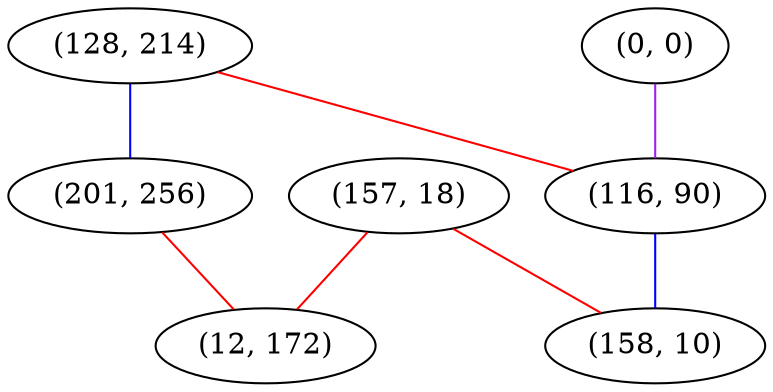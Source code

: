 graph "" {
"(128, 214)";
"(201, 256)";
"(0, 0)";
"(157, 18)";
"(116, 90)";
"(12, 172)";
"(158, 10)";
"(128, 214)" -- "(116, 90)"  [color=red, key=0, weight=1];
"(128, 214)" -- "(201, 256)"  [color=blue, key=0, weight=3];
"(201, 256)" -- "(12, 172)"  [color=red, key=0, weight=1];
"(0, 0)" -- "(116, 90)"  [color=purple, key=0, weight=4];
"(157, 18)" -- "(12, 172)"  [color=red, key=0, weight=1];
"(157, 18)" -- "(158, 10)"  [color=red, key=0, weight=1];
"(116, 90)" -- "(158, 10)"  [color=blue, key=0, weight=3];
}
